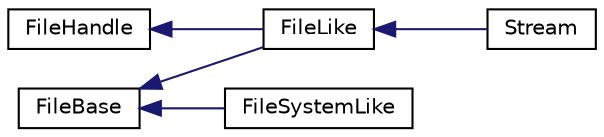 digraph "Graphical Class Hierarchy"
{
 // LATEX_PDF_SIZE
  edge [fontname="Helvetica",fontsize="10",labelfontname="Helvetica",labelfontsize="10"];
  node [fontname="Helvetica",fontsize="10",shape=record];
  rankdir="LR";
  Node0 [label="FileBase",height=0.2,width=0.4,color="black", fillcolor="white", style="filled",URL="$classmbed_1_1_file_base.html",tooltip=" "];
  Node0 -> Node1 [dir="back",color="midnightblue",fontsize="10",style="solid",fontname="Helvetica"];
  Node1 [label="FileLike",height=0.2,width=0.4,color="black", fillcolor="white", style="filled",URL="$classmbed_1_1_file_like.html",tooltip=" "];
  Node1 -> Node2 [dir="back",color="midnightblue",fontsize="10",style="solid",fontname="Helvetica"];
  Node2 [label="Stream",height=0.2,width=0.4,color="black", fillcolor="white", style="filled",URL="$classmbed_1_1_stream.html",tooltip=" "];
  Node0 -> Node3 [dir="back",color="midnightblue",fontsize="10",style="solid",fontname="Helvetica"];
  Node3 [label="FileSystemLike",height=0.2,width=0.4,color="black", fillcolor="white", style="filled",URL="$classmbed_1_1_file_system_like.html",tooltip=" "];
  Node111 [label="FileHandle",height=0.2,width=0.4,color="black", fillcolor="white", style="filled",URL="$classmbed_1_1_file_handle.html",tooltip=" "];
  Node111 -> Node1 [dir="back",color="midnightblue",fontsize="10",style="solid",fontname="Helvetica"];
}
